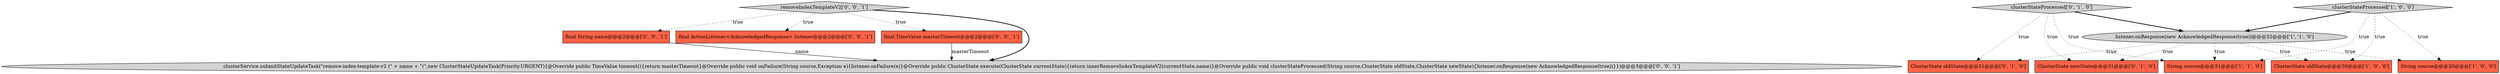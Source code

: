 digraph {
9 [style = filled, label = "final String name@@@2@@@['0', '0', '1']", fillcolor = tomato, shape = box image = "AAA0AAABBB3BBB"];
7 [style = filled, label = "clusterStateProcessed['0', '1', '0']", fillcolor = lightgray, shape = diamond image = "AAA0AAABBB2BBB"];
4 [style = filled, label = "clusterStateProcessed['1', '0', '0']", fillcolor = lightgray, shape = diamond image = "AAA0AAABBB1BBB"];
6 [style = filled, label = "ClusterState newState@@@31@@@['0', '1', '0']", fillcolor = tomato, shape = box image = "AAA0AAABBB2BBB"];
8 [style = filled, label = "final ActionListener<AcknowledgedResponse> listener@@@2@@@['0', '0', '1']", fillcolor = tomato, shape = box image = "AAA0AAABBB3BBB"];
5 [style = filled, label = "ClusterState oldState@@@31@@@['0', '1', '0']", fillcolor = tomato, shape = box image = "AAA0AAABBB2BBB"];
10 [style = filled, label = "final TimeValue masterTimeout@@@2@@@['0', '0', '1']", fillcolor = tomato, shape = box image = "AAA0AAABBB3BBB"];
2 [style = filled, label = "ClusterState oldState@@@30@@@['1', '0', '0']", fillcolor = tomato, shape = box image = "AAA0AAABBB1BBB"];
11 [style = filled, label = "clusterService.submitStateUpdateTask(\"remove-index-template-v2 (\" + name + \"(\",new ClusterStateUpdateTask(Priority.URGENT){@Override public TimeValue timeout(){return masterTimeout}@Override public void onFailure(String source,Exception e){listener.onFailure(e)}@Override public ClusterState execute(ClusterState currentState){return innerRemoveIndexTemplateV2(currentState,name)}@Override public void clusterStateProcessed(String source,ClusterState oldState,ClusterState newState){listener.onResponse(new AcknowledgedResponse(true))}})@@@3@@@['0', '0', '1']", fillcolor = lightgray, shape = ellipse image = "AAA0AAABBB3BBB"];
3 [style = filled, label = "String source@@@30@@@['1', '0', '0']", fillcolor = tomato, shape = box image = "AAA0AAABBB1BBB"];
12 [style = filled, label = "removeIndexTemplateV2['0', '0', '1']", fillcolor = lightgray, shape = diamond image = "AAA0AAABBB3BBB"];
1 [style = filled, label = "String source@@@31@@@['1', '1', '0']", fillcolor = tomato, shape = box image = "AAA0AAABBB1BBB"];
0 [style = filled, label = "listener.onResponse(new AcknowledgedResponse(true))@@@32@@@['1', '1', '0']", fillcolor = lightgray, shape = ellipse image = "AAA0AAABBB1BBB"];
0->2 [style = dotted, label="true"];
12->10 [style = dotted, label="true"];
12->8 [style = dotted, label="true"];
12->11 [style = bold, label=""];
0->3 [style = dotted, label="true"];
0->6 [style = dotted, label="true"];
0->1 [style = dotted, label="true"];
7->1 [style = dotted, label="true"];
12->9 [style = dotted, label="true"];
0->5 [style = dotted, label="true"];
9->11 [style = solid, label="name"];
4->1 [style = dotted, label="true"];
4->3 [style = dotted, label="true"];
7->0 [style = bold, label=""];
4->0 [style = bold, label=""];
10->11 [style = solid, label="masterTimeout"];
4->2 [style = dotted, label="true"];
7->5 [style = dotted, label="true"];
7->6 [style = dotted, label="true"];
}
